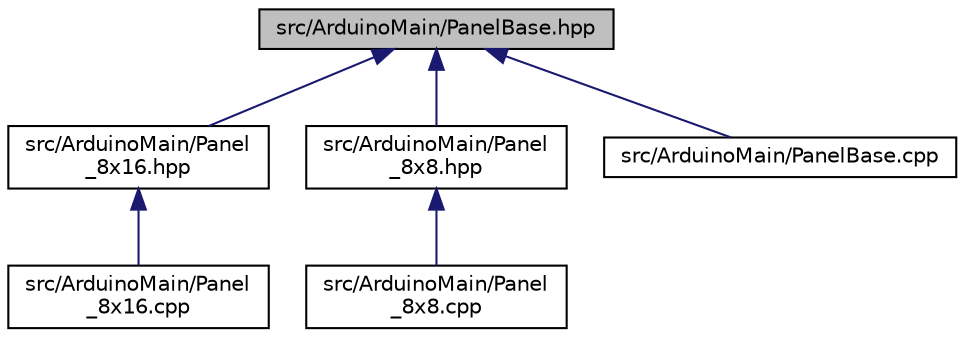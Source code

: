 digraph "src/ArduinoMain/PanelBase.hpp"
{
  edge [fontname="Helvetica",fontsize="10",labelfontname="Helvetica",labelfontsize="10"];
  node [fontname="Helvetica",fontsize="10",shape=record];
  Node3 [label="src/ArduinoMain/PanelBase.hpp",height=0.2,width=0.4,color="black", fillcolor="grey75", style="filled", fontcolor="black"];
  Node3 -> Node4 [dir="back",color="midnightblue",fontsize="10",style="solid",fontname="Helvetica"];
  Node4 [label="src/ArduinoMain/Panel\l_8x16.hpp",height=0.2,width=0.4,color="black", fillcolor="white", style="filled",URL="$Panel__8x16_8hpp.html",tooltip="8x1サイズのLEDパネルクラス "];
  Node4 -> Node5 [dir="back",color="midnightblue",fontsize="10",style="solid",fontname="Helvetica"];
  Node5 [label="src/ArduinoMain/Panel\l_8x16.cpp",height=0.2,width=0.4,color="black", fillcolor="white", style="filled",URL="$Panel__8x16_8cpp.html",tooltip="8x16サイズのLEDパネルクラス "];
  Node3 -> Node6 [dir="back",color="midnightblue",fontsize="10",style="solid",fontname="Helvetica"];
  Node6 [label="src/ArduinoMain/Panel\l_8x8.hpp",height=0.2,width=0.4,color="black", fillcolor="white", style="filled",URL="$Panel__8x8_8hpp.html",tooltip="8x8サイズのLEDパネルクラス "];
  Node6 -> Node7 [dir="back",color="midnightblue",fontsize="10",style="solid",fontname="Helvetica"];
  Node7 [label="src/ArduinoMain/Panel\l_8x8.cpp",height=0.2,width=0.4,color="black", fillcolor="white", style="filled",URL="$Panel__8x8_8cpp.html",tooltip="8x8サイズのLEDパネルクラス "];
  Node3 -> Node8 [dir="back",color="midnightblue",fontsize="10",style="solid",fontname="Helvetica"];
  Node8 [label="src/ArduinoMain/PanelBase.cpp",height=0.2,width=0.4,color="black", fillcolor="white", style="filled",URL="$PanelBase_8cpp.html",tooltip="LEDパネルの基底クラスの実装 "];
}

